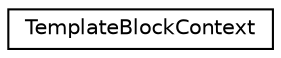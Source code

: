 digraph "类继承关系图"
{
 // INTERACTIVE_SVG=YES
 // LATEX_PDF_SIZE
  edge [fontname="Helvetica",fontsize="10",labelfontname="Helvetica",labelfontsize="10"];
  node [fontname="Helvetica",fontsize="10",shape=record];
  rankdir="LR";
  Node0 [label="TemplateBlockContext",height=0.2,width=0.4,color="black", fillcolor="white", style="filled",URL="$dc/d7f/class_template_block_context.html",tooltip="Class holding stacks of blocks available in the context"];
}
